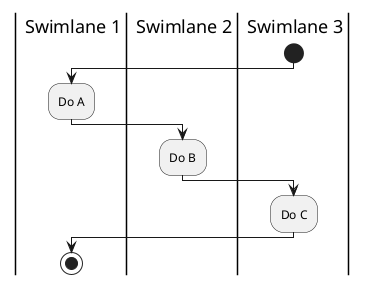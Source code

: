 @startuml Activity Template
' define swim lanes (optional)
|S1| Swimlane 1
|S2| Swimlane 2
|S3| Swimlane 3 

start

|S1|
:Do A;
|S2|
:Do B;
|S3|
:Do C;

' the start/stop nodes can be put in any swimlane too!
|S1|
stop
@enduml